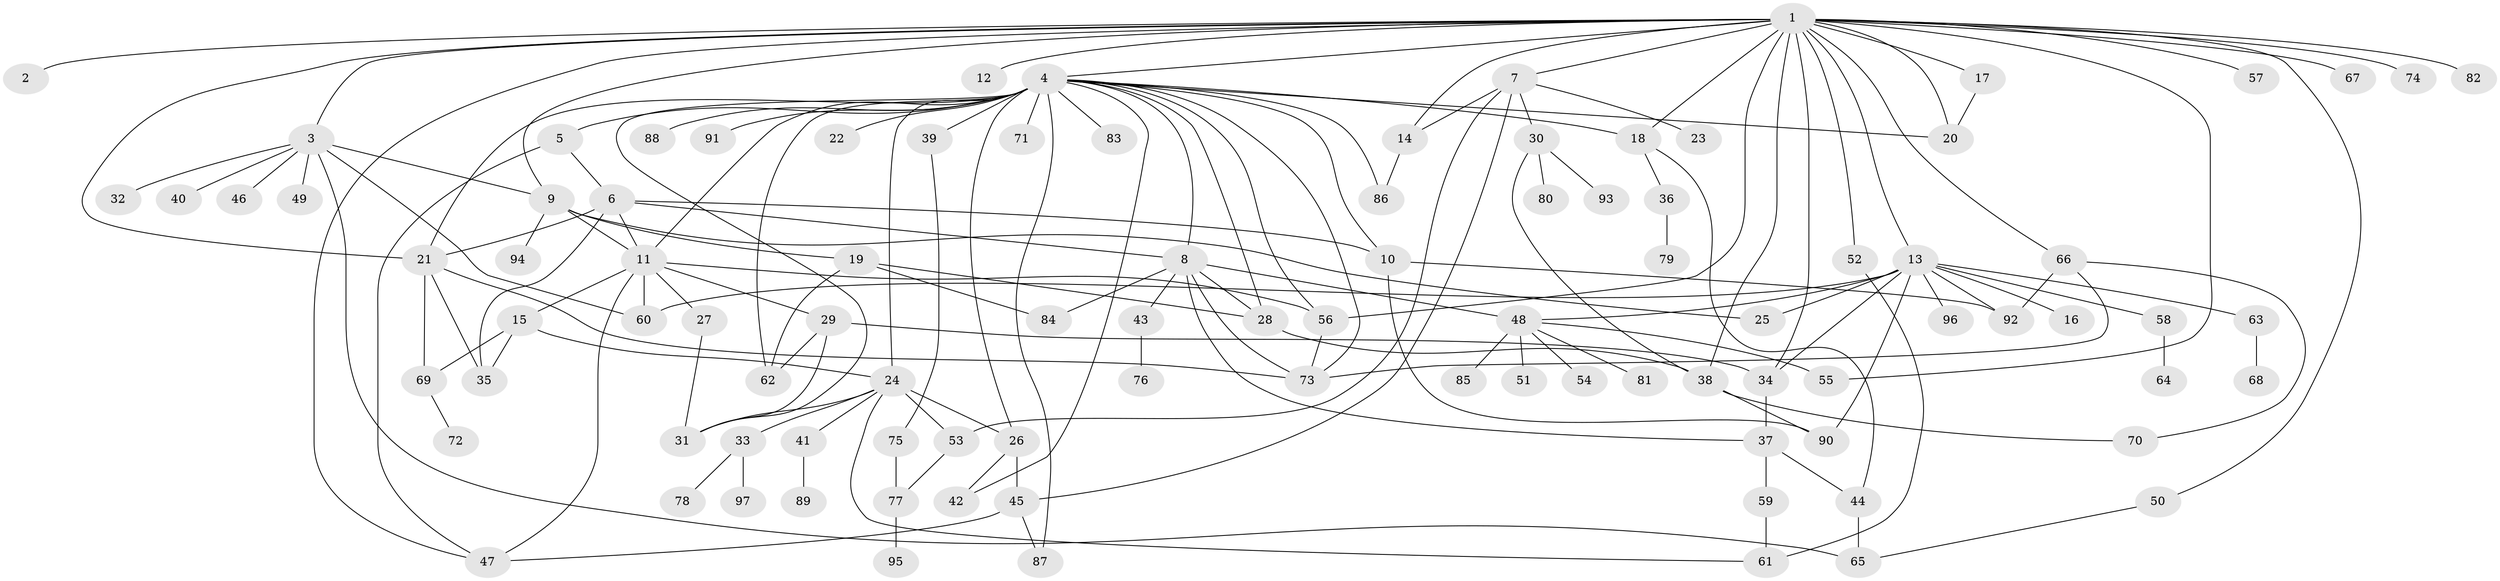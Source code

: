 // original degree distribution, {26: 0.0072992700729927005, 1: 0.3795620437956204, 8: 0.014598540145985401, 27: 0.0072992700729927005, 4: 0.10218978102189781, 7: 0.021897810218978103, 9: 0.021897810218978103, 6: 0.014598540145985401, 13: 0.0072992700729927005, 3: 0.16058394160583941, 5: 0.043795620437956206, 2: 0.21897810218978103}
// Generated by graph-tools (version 1.1) at 2025/50/03/04/25 22:50:36]
// undirected, 97 vertices, 155 edges
graph export_dot {
  node [color=gray90,style=filled];
  1;
  2;
  3;
  4;
  5;
  6;
  7;
  8;
  9;
  10;
  11;
  12;
  13;
  14;
  15;
  16;
  17;
  18;
  19;
  20;
  21;
  22;
  23;
  24;
  25;
  26;
  27;
  28;
  29;
  30;
  31;
  32;
  33;
  34;
  35;
  36;
  37;
  38;
  39;
  40;
  41;
  42;
  43;
  44;
  45;
  46;
  47;
  48;
  49;
  50;
  51;
  52;
  53;
  54;
  55;
  56;
  57;
  58;
  59;
  60;
  61;
  62;
  63;
  64;
  65;
  66;
  67;
  68;
  69;
  70;
  71;
  72;
  73;
  74;
  75;
  76;
  77;
  78;
  79;
  80;
  81;
  82;
  83;
  84;
  85;
  86;
  87;
  88;
  89;
  90;
  91;
  92;
  93;
  94;
  95;
  96;
  97;
  1 -- 2 [weight=1.0];
  1 -- 3 [weight=1.0];
  1 -- 4 [weight=1.0];
  1 -- 7 [weight=1.0];
  1 -- 9 [weight=1.0];
  1 -- 12 [weight=1.0];
  1 -- 13 [weight=1.0];
  1 -- 14 [weight=1.0];
  1 -- 17 [weight=1.0];
  1 -- 18 [weight=1.0];
  1 -- 20 [weight=1.0];
  1 -- 21 [weight=1.0];
  1 -- 34 [weight=1.0];
  1 -- 38 [weight=1.0];
  1 -- 47 [weight=1.0];
  1 -- 50 [weight=1.0];
  1 -- 52 [weight=1.0];
  1 -- 55 [weight=1.0];
  1 -- 56 [weight=1.0];
  1 -- 57 [weight=1.0];
  1 -- 66 [weight=1.0];
  1 -- 67 [weight=1.0];
  1 -- 74 [weight=1.0];
  1 -- 82 [weight=1.0];
  3 -- 9 [weight=1.0];
  3 -- 32 [weight=1.0];
  3 -- 40 [weight=1.0];
  3 -- 46 [weight=1.0];
  3 -- 49 [weight=1.0];
  3 -- 60 [weight=1.0];
  3 -- 65 [weight=1.0];
  4 -- 5 [weight=1.0];
  4 -- 8 [weight=1.0];
  4 -- 10 [weight=1.0];
  4 -- 11 [weight=2.0];
  4 -- 18 [weight=1.0];
  4 -- 20 [weight=1.0];
  4 -- 21 [weight=1.0];
  4 -- 22 [weight=1.0];
  4 -- 24 [weight=1.0];
  4 -- 26 [weight=1.0];
  4 -- 28 [weight=1.0];
  4 -- 31 [weight=1.0];
  4 -- 39 [weight=1.0];
  4 -- 42 [weight=1.0];
  4 -- 56 [weight=1.0];
  4 -- 62 [weight=1.0];
  4 -- 71 [weight=1.0];
  4 -- 73 [weight=1.0];
  4 -- 83 [weight=1.0];
  4 -- 86 [weight=1.0];
  4 -- 87 [weight=1.0];
  4 -- 88 [weight=1.0];
  4 -- 91 [weight=1.0];
  5 -- 6 [weight=1.0];
  5 -- 47 [weight=1.0];
  6 -- 8 [weight=1.0];
  6 -- 10 [weight=1.0];
  6 -- 11 [weight=1.0];
  6 -- 21 [weight=1.0];
  6 -- 35 [weight=2.0];
  7 -- 14 [weight=1.0];
  7 -- 23 [weight=1.0];
  7 -- 30 [weight=1.0];
  7 -- 45 [weight=1.0];
  7 -- 53 [weight=1.0];
  8 -- 28 [weight=1.0];
  8 -- 37 [weight=1.0];
  8 -- 43 [weight=1.0];
  8 -- 48 [weight=1.0];
  8 -- 73 [weight=1.0];
  8 -- 84 [weight=1.0];
  9 -- 11 [weight=2.0];
  9 -- 19 [weight=1.0];
  9 -- 25 [weight=1.0];
  9 -- 94 [weight=1.0];
  10 -- 90 [weight=1.0];
  10 -- 92 [weight=1.0];
  11 -- 15 [weight=1.0];
  11 -- 27 [weight=1.0];
  11 -- 29 [weight=1.0];
  11 -- 47 [weight=1.0];
  11 -- 56 [weight=1.0];
  11 -- 60 [weight=1.0];
  13 -- 16 [weight=1.0];
  13 -- 25 [weight=1.0];
  13 -- 34 [weight=1.0];
  13 -- 48 [weight=1.0];
  13 -- 58 [weight=1.0];
  13 -- 60 [weight=1.0];
  13 -- 63 [weight=1.0];
  13 -- 90 [weight=1.0];
  13 -- 92 [weight=1.0];
  13 -- 96 [weight=1.0];
  14 -- 86 [weight=1.0];
  15 -- 24 [weight=1.0];
  15 -- 35 [weight=1.0];
  15 -- 69 [weight=1.0];
  17 -- 20 [weight=1.0];
  18 -- 36 [weight=1.0];
  18 -- 44 [weight=1.0];
  19 -- 28 [weight=1.0];
  19 -- 62 [weight=1.0];
  19 -- 84 [weight=1.0];
  21 -- 35 [weight=1.0];
  21 -- 69 [weight=1.0];
  21 -- 73 [weight=1.0];
  24 -- 26 [weight=1.0];
  24 -- 31 [weight=1.0];
  24 -- 33 [weight=1.0];
  24 -- 41 [weight=1.0];
  24 -- 53 [weight=1.0];
  24 -- 61 [weight=1.0];
  26 -- 42 [weight=1.0];
  26 -- 45 [weight=1.0];
  27 -- 31 [weight=1.0];
  28 -- 38 [weight=1.0];
  29 -- 31 [weight=1.0];
  29 -- 34 [weight=1.0];
  29 -- 62 [weight=1.0];
  30 -- 38 [weight=1.0];
  30 -- 80 [weight=1.0];
  30 -- 93 [weight=1.0];
  33 -- 78 [weight=1.0];
  33 -- 97 [weight=1.0];
  34 -- 37 [weight=2.0];
  36 -- 79 [weight=1.0];
  37 -- 44 [weight=1.0];
  37 -- 59 [weight=1.0];
  38 -- 70 [weight=1.0];
  38 -- 90 [weight=1.0];
  39 -- 75 [weight=1.0];
  41 -- 89 [weight=1.0];
  43 -- 76 [weight=1.0];
  44 -- 65 [weight=1.0];
  45 -- 47 [weight=1.0];
  45 -- 87 [weight=1.0];
  48 -- 51 [weight=1.0];
  48 -- 54 [weight=1.0];
  48 -- 55 [weight=1.0];
  48 -- 81 [weight=1.0];
  48 -- 85 [weight=1.0];
  50 -- 65 [weight=1.0];
  52 -- 61 [weight=1.0];
  53 -- 77 [weight=1.0];
  56 -- 73 [weight=1.0];
  58 -- 64 [weight=1.0];
  59 -- 61 [weight=1.0];
  63 -- 68 [weight=1.0];
  66 -- 70 [weight=1.0];
  66 -- 73 [weight=1.0];
  66 -- 92 [weight=1.0];
  69 -- 72 [weight=1.0];
  75 -- 77 [weight=1.0];
  77 -- 95 [weight=1.0];
}

